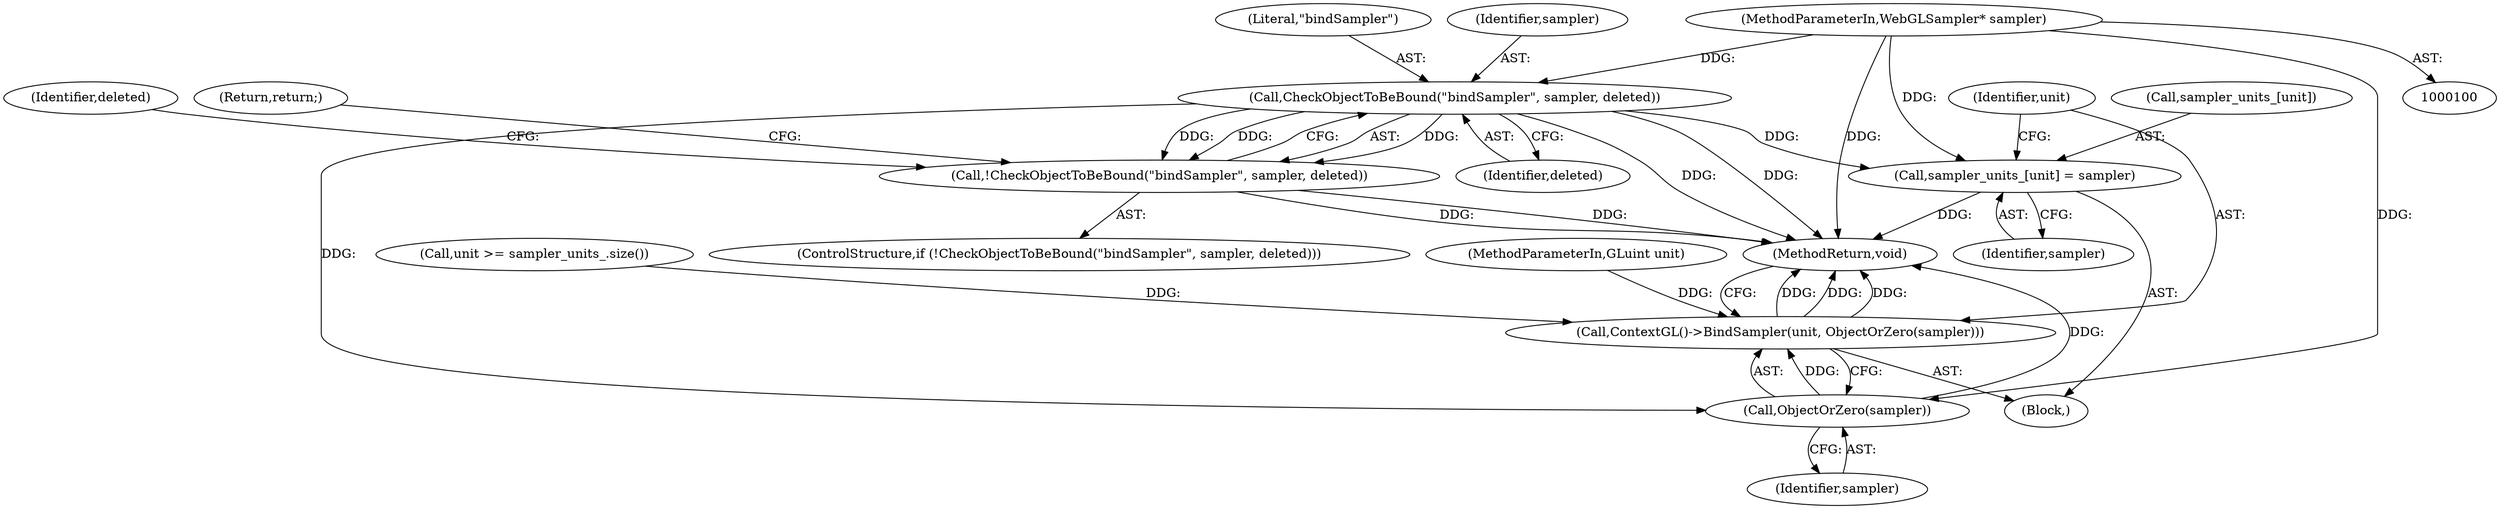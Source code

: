 digraph "0_Chrome_98095c718d7580b5d6715e5bfd8698234ecb4470@pointer" {
"1000107" [label="(Call,CheckObjectToBeBound(\"bindSampler\", sampler, deleted))"];
"1000102" [label="(MethodParameterIn,WebGLSampler* sampler)"];
"1000106" [label="(Call,!CheckObjectToBeBound(\"bindSampler\", sampler, deleted))"];
"1000130" [label="(Call,sampler_units_[unit] = sampler)"];
"1000137" [label="(Call,ObjectOrZero(sampler))"];
"1000135" [label="(Call,ContextGL()->BindSampler(unit, ObjectOrZero(sampler)))"];
"1000103" [label="(Block,)"];
"1000134" [label="(Identifier,sampler)"];
"1000135" [label="(Call,ContextGL()->BindSampler(unit, ObjectOrZero(sampler)))"];
"1000131" [label="(Call,sampler_units_[unit])"];
"1000107" [label="(Call,CheckObjectToBeBound(\"bindSampler\", sampler, deleted))"];
"1000109" [label="(Identifier,sampler)"];
"1000108" [label="(Literal,\"bindSampler\")"];
"1000110" [label="(Identifier,deleted)"];
"1000113" [label="(Identifier,deleted)"];
"1000136" [label="(Identifier,unit)"];
"1000121" [label="(Call,unit >= sampler_units_.size())"];
"1000111" [label="(Return,return;)"];
"1000106" [label="(Call,!CheckObjectToBeBound(\"bindSampler\", sampler, deleted))"];
"1000138" [label="(Identifier,sampler)"];
"1000137" [label="(Call,ObjectOrZero(sampler))"];
"1000139" [label="(MethodReturn,void)"];
"1000101" [label="(MethodParameterIn,GLuint unit)"];
"1000102" [label="(MethodParameterIn,WebGLSampler* sampler)"];
"1000130" [label="(Call,sampler_units_[unit] = sampler)"];
"1000105" [label="(ControlStructure,if (!CheckObjectToBeBound(\"bindSampler\", sampler, deleted)))"];
"1000107" -> "1000106"  [label="AST: "];
"1000107" -> "1000110"  [label="CFG: "];
"1000108" -> "1000107"  [label="AST: "];
"1000109" -> "1000107"  [label="AST: "];
"1000110" -> "1000107"  [label="AST: "];
"1000106" -> "1000107"  [label="CFG: "];
"1000107" -> "1000139"  [label="DDG: "];
"1000107" -> "1000139"  [label="DDG: "];
"1000107" -> "1000106"  [label="DDG: "];
"1000107" -> "1000106"  [label="DDG: "];
"1000107" -> "1000106"  [label="DDG: "];
"1000102" -> "1000107"  [label="DDG: "];
"1000107" -> "1000130"  [label="DDG: "];
"1000107" -> "1000137"  [label="DDG: "];
"1000102" -> "1000100"  [label="AST: "];
"1000102" -> "1000139"  [label="DDG: "];
"1000102" -> "1000130"  [label="DDG: "];
"1000102" -> "1000137"  [label="DDG: "];
"1000106" -> "1000105"  [label="AST: "];
"1000111" -> "1000106"  [label="CFG: "];
"1000113" -> "1000106"  [label="CFG: "];
"1000106" -> "1000139"  [label="DDG: "];
"1000106" -> "1000139"  [label="DDG: "];
"1000130" -> "1000103"  [label="AST: "];
"1000130" -> "1000134"  [label="CFG: "];
"1000131" -> "1000130"  [label="AST: "];
"1000134" -> "1000130"  [label="AST: "];
"1000136" -> "1000130"  [label="CFG: "];
"1000130" -> "1000139"  [label="DDG: "];
"1000137" -> "1000135"  [label="AST: "];
"1000137" -> "1000138"  [label="CFG: "];
"1000138" -> "1000137"  [label="AST: "];
"1000135" -> "1000137"  [label="CFG: "];
"1000137" -> "1000139"  [label="DDG: "];
"1000137" -> "1000135"  [label="DDG: "];
"1000135" -> "1000103"  [label="AST: "];
"1000136" -> "1000135"  [label="AST: "];
"1000139" -> "1000135"  [label="CFG: "];
"1000135" -> "1000139"  [label="DDG: "];
"1000135" -> "1000139"  [label="DDG: "];
"1000135" -> "1000139"  [label="DDG: "];
"1000121" -> "1000135"  [label="DDG: "];
"1000101" -> "1000135"  [label="DDG: "];
}
